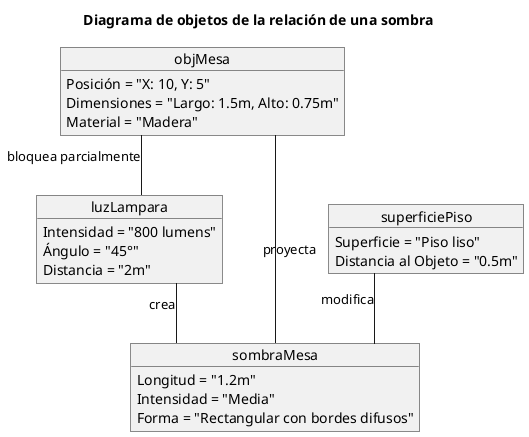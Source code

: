 @startuml
title Diagrama de objetos de la relación de una sombra

skinparam linetype ortho

object objMesa {
  Posición = "X: 10, Y: 5"
  Dimensiones = "Largo: 1.5m, Alto: 0.75m"
  Material = "Madera"
}

object luzLampara {
  Intensidad = "800 lumens"
  Ángulo = "45°"
  Distancia = "2m"
}

object sombraMesa {
  Longitud = "1.2m"
  Intensidad = "Media"
  Forma = "Rectangular con bordes difusos"
}

object superficiePiso {
  Superficie = "Piso liso"
  Distancia al Objeto = "0.5m"
}

objMesa -- sombraMesa : "proyecta"
luzLampara -- sombraMesa : "crea"
superficiePiso -- sombraMesa : "modifica"
objMesa -- luzLampara : "bloquea parcialmente"

@enduml
